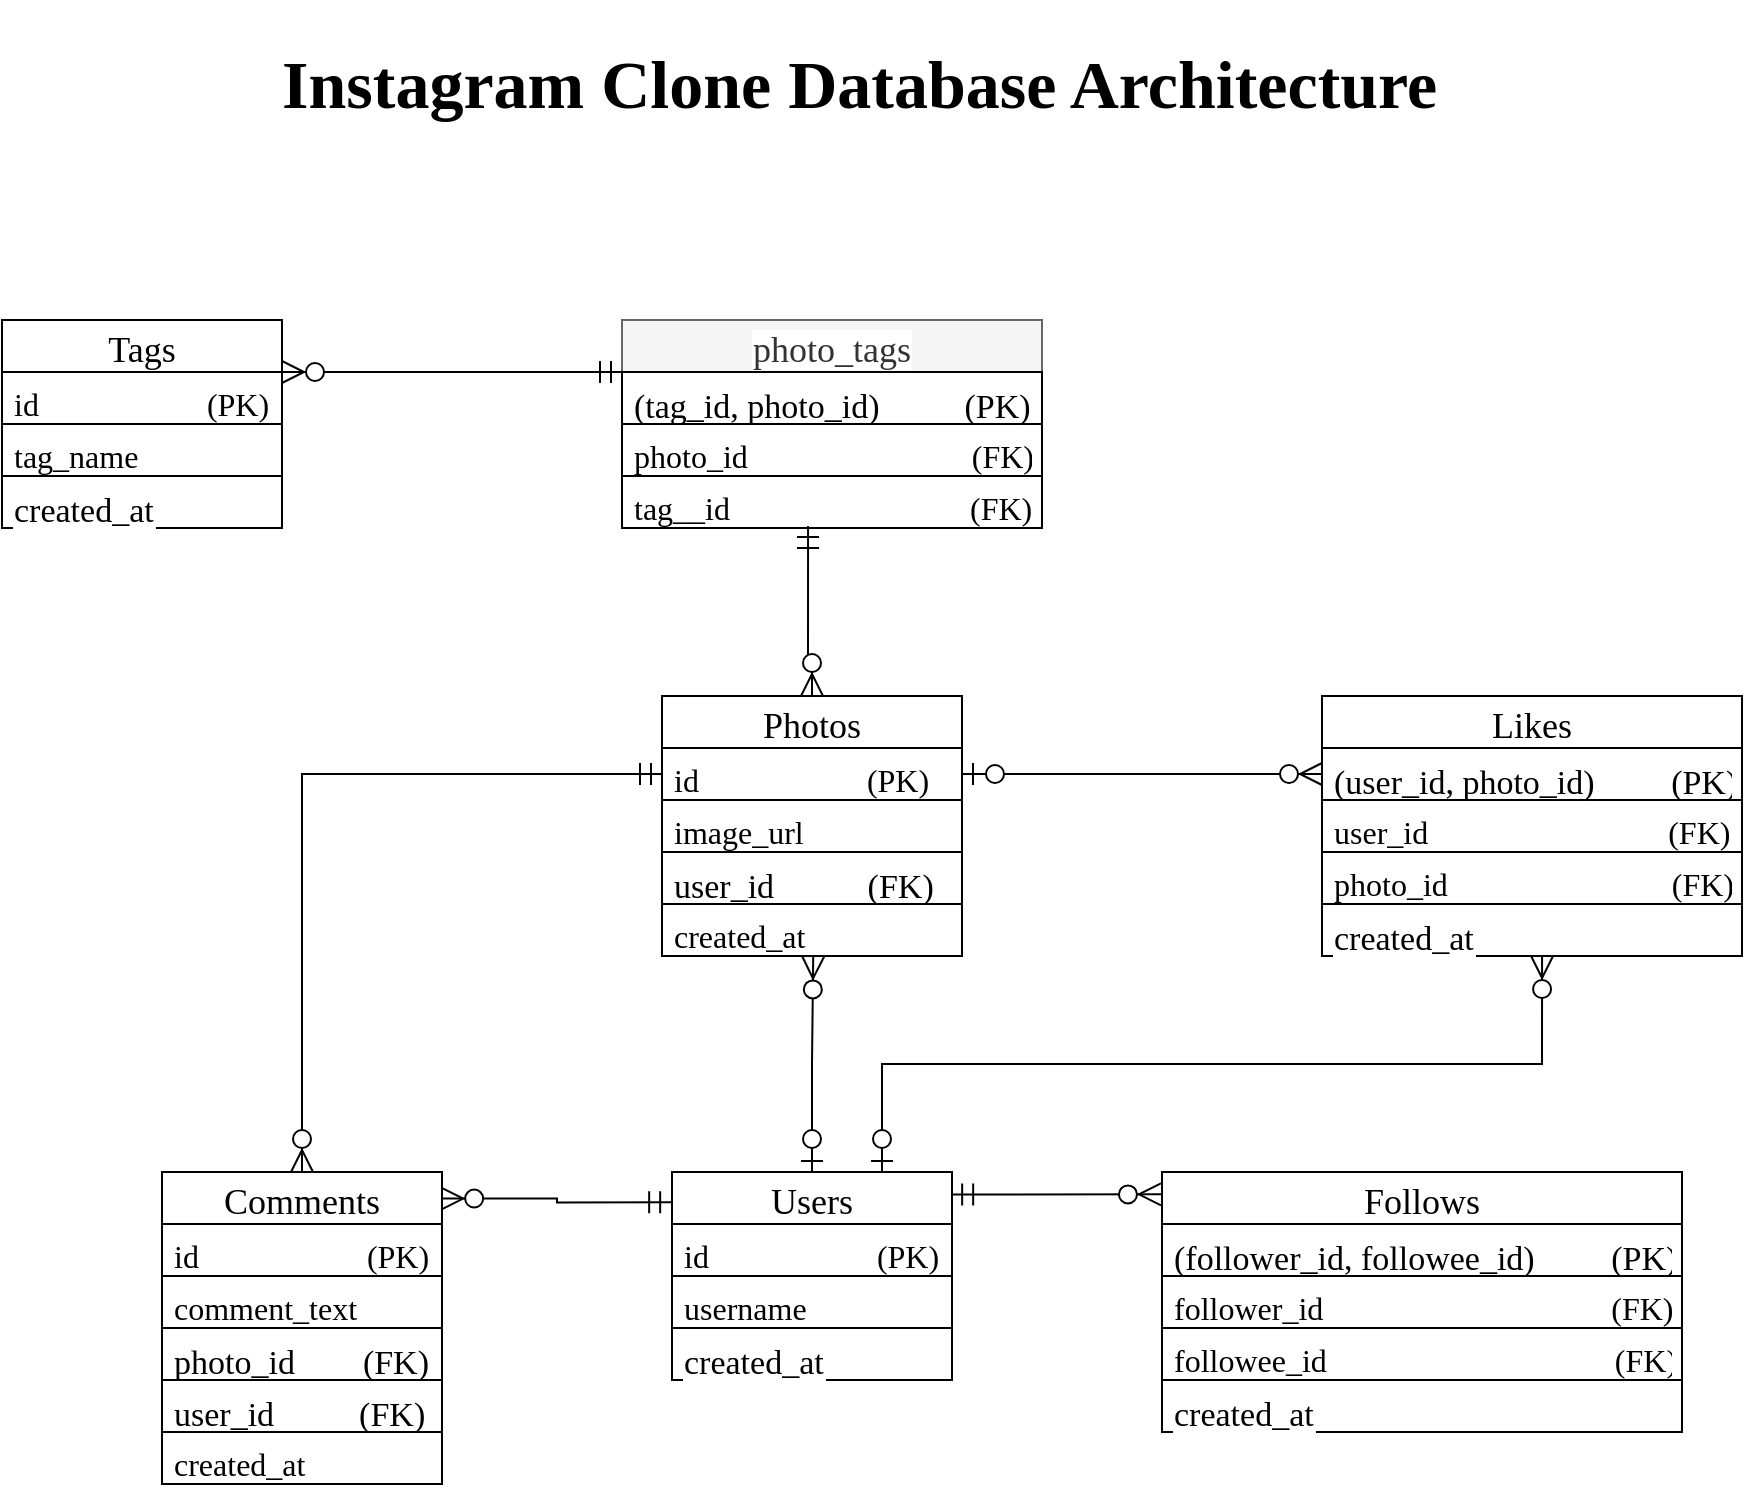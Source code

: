 <mxfile>
    <diagram id="a4oOFOTU80KLluKjBM73" name="Page-1">
        <mxGraphModel dx="985" dy="859" grid="1" gridSize="10" guides="1" tooltips="1" connect="1" arrows="1" fold="1" page="1" pageScale="1" pageWidth="1100" pageHeight="850" background="#ffffff" math="0" shadow="0">
            <root>
                <mxCell id="0"/>
                <mxCell id="1" parent="0"/>
                <mxCell id="51" style="edgeStyle=orthogonalEdgeStyle;rounded=0;orthogonalLoop=1;jettySize=auto;html=1;exitX=0.997;exitY=0.108;exitDx=0;exitDy=0;entryX=-0.002;entryY=0.086;entryDx=0;entryDy=0;fontFamily=Times New Roman;fontSize=17;endArrow=ERzeroToMany;endFill=1;startArrow=ERmandOne;startFill=0;exitPerimeter=0;entryPerimeter=0;targetPerimeterSpacing=0;endSize=9;startSize=9;labelBackgroundColor=#FFFFFF;fontColor=#000000;strokeColor=#000000;" edge="1" parent="1" source="2" target="23">
                    <mxGeometry relative="1" as="geometry"/>
                </mxCell>
                <mxCell id="52" style="edgeStyle=orthogonalEdgeStyle;rounded=0;orthogonalLoop=1;jettySize=auto;html=1;exitX=0.5;exitY=0;exitDx=0;exitDy=0;entryX=0.504;entryY=1.008;entryDx=0;entryDy=0;entryPerimeter=0;fontFamily=Times New Roman;fontSize=17;startArrow=ERzeroToOne;startFill=1;endArrow=ERzeroToMany;endFill=1;startSize=9;endSize=9;targetPerimeterSpacing=0;labelBackgroundColor=#FFFFFF;fontColor=#000000;strokeColor=#000000;" edge="1" parent="1" source="2" target="11">
                    <mxGeometry relative="1" as="geometry"/>
                </mxCell>
                <mxCell id="53" style="edgeStyle=orthogonalEdgeStyle;rounded=0;orthogonalLoop=1;jettySize=auto;html=1;exitX=-0.003;exitY=0.146;exitDx=0;exitDy=0;entryX=0.997;entryY=0.085;entryDx=0;entryDy=0;entryPerimeter=0;fontFamily=Times New Roman;fontSize=17;startArrow=ERmandOne;startFill=0;endArrow=ERzeroToMany;endFill=1;startSize=9;endSize=9;targetPerimeterSpacing=0;exitPerimeter=0;labelBackgroundColor=#FFFFFF;fontColor=#000000;strokeColor=#000000;" edge="1" parent="1" source="2" target="12">
                    <mxGeometry relative="1" as="geometry"/>
                </mxCell>
                <mxCell id="56" style="edgeStyle=orthogonalEdgeStyle;rounded=0;orthogonalLoop=1;jettySize=auto;html=1;exitX=0.75;exitY=0;exitDx=0;exitDy=0;entryX=0.524;entryY=1;entryDx=0;entryDy=0;entryPerimeter=0;fontFamily=Times New Roman;fontSize=17;startArrow=ERzeroToOne;startFill=1;endArrow=ERzeroToMany;endFill=1;startSize=9;endSize=9;targetPerimeterSpacing=0;labelBackgroundColor=#FFFFFF;fontColor=#000000;strokeColor=#000000;" edge="1" parent="1" source="2" target="21">
                    <mxGeometry relative="1" as="geometry"/>
                </mxCell>
                <mxCell id="2" value="Users" style="swimlane;fontStyle=0;childLayout=stackLayout;horizontal=1;startSize=26;fillColor=none;horizontalStack=0;resizeParent=1;resizeParentMax=0;resizeLast=0;collapsible=1;marginBottom=0;fontFamily=Times New Roman;fontSize=18;labelBackgroundColor=#FFFFFF;fontColor=#000000;strokeColor=#000000;" vertex="1" parent="1">
                    <mxGeometry x="450" y="586" width="140" height="104" as="geometry"/>
                </mxCell>
                <mxCell id="3" value="id                     (PK)" style="text;fillColor=none;align=left;verticalAlign=top;spacingLeft=4;spacingRight=4;overflow=hidden;rotatable=0;points=[[0,0.5],[1,0.5]];portConstraint=eastwest;fontSize=16;fontFamily=Times New Roman;labelBackgroundColor=#FFFFFF;fontColor=#000000;strokeColor=#000000;" vertex="1" parent="2">
                    <mxGeometry y="26" width="140" height="26" as="geometry"/>
                </mxCell>
                <mxCell id="4" value="username" style="text;fillColor=none;align=left;verticalAlign=top;spacingLeft=4;spacingRight=4;overflow=hidden;rotatable=0;points=[[0,0.5],[1,0.5]];portConstraint=eastwest;fontFamily=Times New Roman;fontSize=16;labelBackgroundColor=#FFFFFF;fontColor=#000000;strokeColor=#000000;" vertex="1" parent="2">
                    <mxGeometry y="52" width="140" height="26" as="geometry"/>
                </mxCell>
                <mxCell id="5" value="created_at" style="text;fillColor=none;align=left;verticalAlign=top;spacingLeft=4;spacingRight=4;overflow=hidden;rotatable=0;points=[[0,0.5],[1,0.5]];portConstraint=eastwest;fontSize=17;fontFamily=Times New Roman;labelBackgroundColor=#FFFFFF;fontColor=#000000;strokeColor=#000000;" vertex="1" parent="2">
                    <mxGeometry y="78" width="140" height="26" as="geometry"/>
                </mxCell>
                <mxCell id="6" value="Photos" style="swimlane;fontStyle=0;childLayout=stackLayout;horizontal=1;startSize=26;fillColor=none;horizontalStack=0;resizeParent=1;resizeParentMax=0;resizeLast=0;collapsible=1;marginBottom=0;fontFamily=Times New Roman;fontSize=18;labelBackgroundColor=#FFFFFF;fontColor=#000000;strokeColor=#000000;" vertex="1" parent="1">
                    <mxGeometry x="445" y="348" width="150" height="130" as="geometry"/>
                </mxCell>
                <mxCell id="7" value="id                     (PK)" style="text;fillColor=none;align=left;verticalAlign=top;spacingLeft=4;spacingRight=4;overflow=hidden;rotatable=0;points=[[0,0.5],[1,0.5]];portConstraint=eastwest;fontSize=16;fontFamily=Times New Roman;labelBackgroundColor=#FFFFFF;fontColor=#000000;strokeColor=#000000;" vertex="1" parent="6">
                    <mxGeometry y="26" width="150" height="26" as="geometry"/>
                </mxCell>
                <mxCell id="8" value="image_url" style="text;fillColor=none;align=left;verticalAlign=top;spacingLeft=4;spacingRight=4;overflow=hidden;rotatable=0;points=[[0,0.5],[1,0.5]];portConstraint=eastwest;fontFamily=Times New Roman;fontSize=16;labelBackgroundColor=#FFFFFF;fontColor=#000000;strokeColor=#000000;" vertex="1" parent="6">
                    <mxGeometry y="52" width="150" height="26" as="geometry"/>
                </mxCell>
                <mxCell id="9" value="user_id           (FK)" style="text;fillColor=none;align=left;verticalAlign=top;spacingLeft=4;spacingRight=4;overflow=hidden;rotatable=0;points=[[0,0.5],[1,0.5]];portConstraint=eastwest;fontSize=17;fontFamily=Times New Roman;labelBackgroundColor=#FFFFFF;fontColor=#000000;strokeColor=#000000;" vertex="1" parent="6">
                    <mxGeometry y="78" width="150" height="26" as="geometry"/>
                </mxCell>
                <mxCell id="11" value="created_at" style="text;fillColor=none;align=left;verticalAlign=top;spacingLeft=4;spacingRight=4;overflow=hidden;rotatable=0;points=[[0,0.5],[1,0.5]];portConstraint=eastwest;fontFamily=Times New Roman;fontSize=16;labelBackgroundColor=#FFFFFF;fontColor=#000000;strokeColor=#000000;" vertex="1" parent="6">
                    <mxGeometry y="104" width="150" height="26" as="geometry"/>
                </mxCell>
                <mxCell id="12" value="Comments" style="swimlane;fontStyle=0;childLayout=stackLayout;horizontal=1;startSize=26;fillColor=none;horizontalStack=0;resizeParent=1;resizeParentMax=0;resizeLast=0;collapsible=1;marginBottom=0;fontFamily=Times New Roman;fontSize=18;labelBackgroundColor=#FFFFFF;fontColor=#000000;strokeColor=#000000;" vertex="1" parent="1">
                    <mxGeometry x="195" y="586" width="140" height="156" as="geometry"/>
                </mxCell>
                <mxCell id="13" value="id                     (PK)" style="text;fillColor=none;align=left;verticalAlign=top;spacingLeft=4;spacingRight=4;overflow=hidden;rotatable=0;points=[[0,0.5],[1,0.5]];portConstraint=eastwest;fontSize=16;fontFamily=Times New Roman;labelBackgroundColor=#FFFFFF;fontColor=#000000;strokeColor=#000000;" vertex="1" parent="12">
                    <mxGeometry y="26" width="140" height="26" as="geometry"/>
                </mxCell>
                <mxCell id="14" value="comment_text" style="text;fillColor=none;align=left;verticalAlign=top;spacingLeft=4;spacingRight=4;overflow=hidden;rotatable=0;points=[[0,0.5],[1,0.5]];portConstraint=eastwest;fontFamily=Times New Roman;fontSize=16;labelBackgroundColor=#FFFFFF;fontColor=#000000;strokeColor=#000000;" vertex="1" parent="12">
                    <mxGeometry y="52" width="140" height="26" as="geometry"/>
                </mxCell>
                <mxCell id="15" value="photo_id        (FK)" style="text;fillColor=none;align=left;verticalAlign=top;spacingLeft=4;spacingRight=4;overflow=hidden;rotatable=0;points=[[0,0.5],[1,0.5]];portConstraint=eastwest;fontSize=17;fontFamily=Times New Roman;labelBackgroundColor=#FFFFFF;fontColor=#000000;strokeColor=#000000;" vertex="1" parent="12">
                    <mxGeometry y="78" width="140" height="26" as="geometry"/>
                </mxCell>
                <mxCell id="17" value="user_id          (FK)" style="text;fillColor=none;align=left;verticalAlign=top;spacingLeft=4;spacingRight=4;overflow=hidden;rotatable=0;points=[[0,0.5],[1,0.5]];portConstraint=eastwest;fontSize=17;fontFamily=Times New Roman;labelBackgroundColor=#FFFFFF;fontColor=#000000;strokeColor=#000000;" vertex="1" parent="12">
                    <mxGeometry y="104" width="140" height="26" as="geometry"/>
                </mxCell>
                <mxCell id="16" value="created_at" style="text;fillColor=none;align=left;verticalAlign=top;spacingLeft=4;spacingRight=4;overflow=hidden;rotatable=0;points=[[0,0.5],[1,0.5]];portConstraint=eastwest;fontFamily=Times New Roman;fontSize=16;labelBackgroundColor=#FFFFFF;fontColor=#000000;strokeColor=#000000;" vertex="1" parent="12">
                    <mxGeometry y="130" width="140" height="26" as="geometry"/>
                </mxCell>
                <mxCell id="18" value="Likes" style="swimlane;fontStyle=0;childLayout=stackLayout;horizontal=1;startSize=26;fillColor=none;horizontalStack=0;resizeParent=1;resizeParentMax=0;resizeLast=0;collapsible=1;marginBottom=0;fontFamily=Times New Roman;fontSize=18;labelBackgroundColor=#FFFFFF;fontColor=#000000;strokeColor=#000000;" vertex="1" parent="1">
                    <mxGeometry x="775" y="348" width="210" height="130" as="geometry"/>
                </mxCell>
                <mxCell id="22" value="(user_id, photo_id)         (PK)" style="text;fillColor=none;align=left;verticalAlign=top;spacingLeft=4;spacingRight=4;overflow=hidden;rotatable=0;points=[[0,0.5],[1,0.5]];portConstraint=eastwest;fontSize=17;fontFamily=Times New Roman;labelBackgroundColor=#FFFFFF;fontColor=#000000;strokeColor=#000000;" vertex="1" parent="18">
                    <mxGeometry y="26" width="210" height="26" as="geometry"/>
                </mxCell>
                <mxCell id="19" value="user_id                              (FK)" style="text;fillColor=none;align=left;verticalAlign=top;spacingLeft=4;spacingRight=4;overflow=hidden;rotatable=0;points=[[0,0.5],[1,0.5]];portConstraint=eastwest;fontSize=16;fontFamily=Times New Roman;labelBackgroundColor=#FFFFFF;fontColor=#000000;strokeColor=#000000;" vertex="1" parent="18">
                    <mxGeometry y="52" width="210" height="26" as="geometry"/>
                </mxCell>
                <mxCell id="20" value="photo_id                            (FK)" style="text;fillColor=none;align=left;verticalAlign=top;spacingLeft=4;spacingRight=4;overflow=hidden;rotatable=0;points=[[0,0.5],[1,0.5]];portConstraint=eastwest;fontFamily=Times New Roman;fontSize=16;labelBackgroundColor=#FFFFFF;fontColor=#000000;strokeColor=#000000;" vertex="1" parent="18">
                    <mxGeometry y="78" width="210" height="26" as="geometry"/>
                </mxCell>
                <mxCell id="21" value="created_at" style="text;fillColor=none;align=left;verticalAlign=top;spacingLeft=4;spacingRight=4;overflow=hidden;rotatable=0;points=[[0,0.5],[1,0.5]];portConstraint=eastwest;fontSize=17;fontFamily=Times New Roman;labelBackgroundColor=#FFFFFF;fontColor=#000000;strokeColor=#000000;" vertex="1" parent="18">
                    <mxGeometry y="104" width="210" height="26" as="geometry"/>
                </mxCell>
                <mxCell id="23" value="Follows" style="swimlane;fontStyle=0;childLayout=stackLayout;horizontal=1;startSize=26;fillColor=none;horizontalStack=0;resizeParent=1;resizeParentMax=0;resizeLast=0;collapsible=1;marginBottom=0;fontFamily=Times New Roman;fontSize=18;labelBackgroundColor=#FFFFFF;fontColor=#000000;strokeColor=#000000;" vertex="1" parent="1">
                    <mxGeometry x="695" y="586" width="260" height="130" as="geometry"/>
                </mxCell>
                <mxCell id="27" value="(follower_id, followee_id)         (PK)" style="text;fillColor=none;align=left;verticalAlign=top;spacingLeft=4;spacingRight=4;overflow=hidden;rotatable=0;points=[[0,0.5],[1,0.5]];portConstraint=eastwest;fontSize=17;fontFamily=Times New Roman;labelBackgroundColor=#FFFFFF;fontColor=#000000;strokeColor=#000000;" vertex="1" parent="23">
                    <mxGeometry y="26" width="260" height="26" as="geometry"/>
                </mxCell>
                <mxCell id="24" value="follower_id                                    (FK)" style="text;fillColor=none;align=left;verticalAlign=top;spacingLeft=4;spacingRight=4;overflow=hidden;rotatable=0;points=[[0,0.5],[1,0.5]];portConstraint=eastwest;fontSize=16;fontFamily=Times New Roman;labelBackgroundColor=#FFFFFF;fontColor=#000000;strokeColor=#000000;" vertex="1" parent="23">
                    <mxGeometry y="52" width="260" height="26" as="geometry"/>
                </mxCell>
                <mxCell id="25" value="followee_id                                    (FK)" style="text;fillColor=none;align=left;verticalAlign=top;spacingLeft=4;spacingRight=4;overflow=hidden;rotatable=0;points=[[0,0.5],[1,0.5]];portConstraint=eastwest;fontFamily=Times New Roman;fontSize=16;labelBackgroundColor=#FFFFFF;fontColor=#000000;strokeColor=#000000;" vertex="1" parent="23">
                    <mxGeometry y="78" width="260" height="26" as="geometry"/>
                </mxCell>
                <mxCell id="26" value="created_at" style="text;fillColor=none;align=left;verticalAlign=top;spacingLeft=4;spacingRight=4;overflow=hidden;rotatable=0;points=[[0,0.5],[1,0.5]];portConstraint=eastwest;fontSize=17;fontFamily=Times New Roman;labelBackgroundColor=#FFFFFF;fontColor=#000000;strokeColor=#000000;" vertex="1" parent="23">
                    <mxGeometry y="104" width="260" height="26" as="geometry"/>
                </mxCell>
                <mxCell id="31" value="Tags" style="swimlane;fontStyle=0;childLayout=stackLayout;horizontal=1;startSize=26;fillColor=none;horizontalStack=0;resizeParent=1;resizeParentMax=0;resizeLast=0;collapsible=1;marginBottom=0;fontFamily=Times New Roman;fontSize=18;labelBackgroundColor=#FFFFFF;fontColor=#000000;strokeColor=#000000;" vertex="1" parent="1">
                    <mxGeometry x="115" y="160" width="140" height="104" as="geometry"/>
                </mxCell>
                <mxCell id="32" value="id                     (PK)" style="text;fillColor=none;align=left;verticalAlign=top;spacingLeft=4;spacingRight=4;overflow=hidden;rotatable=0;points=[[0,0.5],[1,0.5]];portConstraint=eastwest;fontSize=16;fontFamily=Times New Roman;labelBackgroundColor=#FFFFFF;fontColor=#000000;strokeColor=#000000;" vertex="1" parent="31">
                    <mxGeometry y="26" width="140" height="26" as="geometry"/>
                </mxCell>
                <mxCell id="33" value="tag_name" style="text;fillColor=none;align=left;verticalAlign=top;spacingLeft=4;spacingRight=4;overflow=hidden;rotatable=0;points=[[0,0.5],[1,0.5]];portConstraint=eastwest;fontFamily=Times New Roman;fontSize=16;labelBackgroundColor=#FFFFFF;fontColor=#000000;strokeColor=#000000;" vertex="1" parent="31">
                    <mxGeometry y="52" width="140" height="26" as="geometry"/>
                </mxCell>
                <mxCell id="34" value="created_at" style="text;fillColor=none;align=left;verticalAlign=top;spacingLeft=4;spacingRight=4;overflow=hidden;rotatable=0;points=[[0,0.5],[1,0.5]];portConstraint=eastwest;fontSize=17;fontFamily=Times New Roman;labelBackgroundColor=#FFFFFF;fontColor=#000000;strokeColor=#000000;" vertex="1" parent="31">
                    <mxGeometry y="78" width="140" height="26" as="geometry"/>
                </mxCell>
                <mxCell id="60" style="edgeStyle=orthogonalEdgeStyle;rounded=0;orthogonalLoop=1;jettySize=auto;html=1;exitX=0;exitY=0.25;exitDx=0;exitDy=0;entryX=1;entryY=0.25;entryDx=0;entryDy=0;fontFamily=Times New Roman;fontSize=17;startArrow=ERmandOne;startFill=0;endArrow=ERzeroToMany;endFill=1;startSize=9;endSize=9;targetPerimeterSpacing=0;labelBackgroundColor=#FFFFFF;fontColor=#000000;strokeColor=#000000;" edge="1" parent="1" source="35" target="31">
                    <mxGeometry relative="1" as="geometry"/>
                </mxCell>
                <mxCell id="35" value="photo_tags" style="swimlane;fontStyle=0;childLayout=stackLayout;horizontal=1;startSize=26;horizontalStack=0;resizeParent=1;resizeParentMax=0;resizeLast=0;collapsible=1;marginBottom=0;fontFamily=Times New Roman;fontSize=18;labelBackgroundColor=#FFFFFF;fontColor=#333333;strokeColor=#666666;fillColor=#f5f5f5;" vertex="1" parent="1">
                    <mxGeometry x="425" y="160" width="210" height="104" as="geometry"/>
                </mxCell>
                <mxCell id="39" value="(tag_id, photo_id)          (PK)" style="text;fillColor=none;align=left;verticalAlign=top;spacingLeft=4;spacingRight=4;overflow=hidden;rotatable=0;points=[[0,0.5],[1,0.5]];portConstraint=eastwest;fontSize=17;fontFamily=Times New Roman;labelBackgroundColor=#FFFFFF;fontColor=#000000;strokeColor=#000000;" vertex="1" parent="35">
                    <mxGeometry y="26" width="210" height="26" as="geometry"/>
                </mxCell>
                <mxCell id="36" value="photo_id                            (FK)" style="text;fillColor=none;align=left;verticalAlign=top;spacingLeft=4;spacingRight=4;overflow=hidden;rotatable=0;points=[[0,0.5],[1,0.5]];portConstraint=eastwest;fontSize=16;fontFamily=Times New Roman;labelBackgroundColor=#FFFFFF;fontColor=#000000;strokeColor=#000000;" vertex="1" parent="35">
                    <mxGeometry y="52" width="210" height="26" as="geometry"/>
                </mxCell>
                <mxCell id="37" value="tag__id                              (FK)" style="text;fillColor=none;align=left;verticalAlign=top;spacingLeft=4;spacingRight=4;overflow=hidden;rotatable=0;points=[[0,0.5],[1,0.5]];portConstraint=eastwest;fontFamily=Times New Roman;fontSize=16;labelBackgroundColor=#FFFFFF;fontColor=#000000;strokeColor=#000000;" vertex="1" parent="35">
                    <mxGeometry y="78" width="210" height="26" as="geometry"/>
                </mxCell>
                <mxCell id="55" style="edgeStyle=orthogonalEdgeStyle;rounded=0;orthogonalLoop=1;jettySize=auto;html=1;exitX=0;exitY=0.5;exitDx=0;exitDy=0;fontFamily=Times New Roman;fontSize=17;startArrow=ERmandOne;startFill=0;endArrow=ERzeroToMany;endFill=1;startSize=9;endSize=9;targetPerimeterSpacing=0;labelBackgroundColor=#FFFFFF;fontColor=#000000;strokeColor=#000000;" edge="1" parent="1" source="7" target="12">
                    <mxGeometry relative="1" as="geometry"/>
                </mxCell>
                <mxCell id="57" style="edgeStyle=orthogonalEdgeStyle;rounded=0;orthogonalLoop=1;jettySize=auto;html=1;exitX=1;exitY=0.5;exitDx=0;exitDy=0;entryX=0;entryY=0.5;entryDx=0;entryDy=0;fontFamily=Times New Roman;fontSize=17;startArrow=ERzeroToOne;startFill=1;endArrow=ERzeroToMany;endFill=1;startSize=9;endSize=9;targetPerimeterSpacing=0;labelBackgroundColor=#FFFFFF;fontColor=#000000;strokeColor=#000000;" edge="1" parent="1" source="7" target="22">
                    <mxGeometry relative="1" as="geometry"/>
                </mxCell>
                <mxCell id="59" style="edgeStyle=orthogonalEdgeStyle;rounded=0;orthogonalLoop=1;jettySize=auto;html=1;exitX=0.443;exitY=0.962;exitDx=0;exitDy=0;entryX=0.5;entryY=0;entryDx=0;entryDy=0;fontFamily=Times New Roman;fontSize=17;startArrow=ERmandOne;startFill=0;endArrow=ERzeroToMany;endFill=1;startSize=9;endSize=9;targetPerimeterSpacing=0;exitPerimeter=0;labelBackgroundColor=#FFFFFF;fontColor=#000000;strokeColor=#000000;" edge="1" parent="1" source="37" target="6">
                    <mxGeometry relative="1" as="geometry">
                        <Array as="points">
                            <mxPoint x="518" y="333"/>
                        </Array>
                    </mxGeometry>
                </mxCell>
                <mxCell id="61" value="&lt;h1&gt;Instagram Clone Database Architecture&lt;/h1&gt;" style="text;html=1;strokeColor=none;fillColor=none;spacing=5;spacingTop=-20;whiteSpace=wrap;overflow=hidden;rounded=0;fontFamily=Times New Roman;fontSize=17;labelBackgroundColor=#FFFFFF;fontColor=#000000;" vertex="1" parent="1">
                    <mxGeometry x="250" y="10" width="600" height="120" as="geometry"/>
                </mxCell>
            </root>
        </mxGraphModel>
    </diagram>
</mxfile>